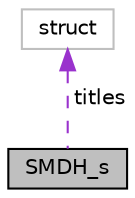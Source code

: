 digraph "SMDH_s"
{
  edge [fontname="Helvetica",fontsize="10",labelfontname="Helvetica",labelfontsize="10"];
  node [fontname="Helvetica",fontsize="10",shape=record];
  Node1 [label="SMDH_s",height=0.2,width=0.4,color="black", fillcolor="grey75", style="filled" fontcolor="black"];
  Node2 -> Node1 [dir="back",color="darkorchid3",fontsize="10",style="dashed",label=" titles" ,fontname="Helvetica"];
  Node2 [label="struct",height=0.2,width=0.4,color="grey75", fillcolor="white", style="filled"];
}
